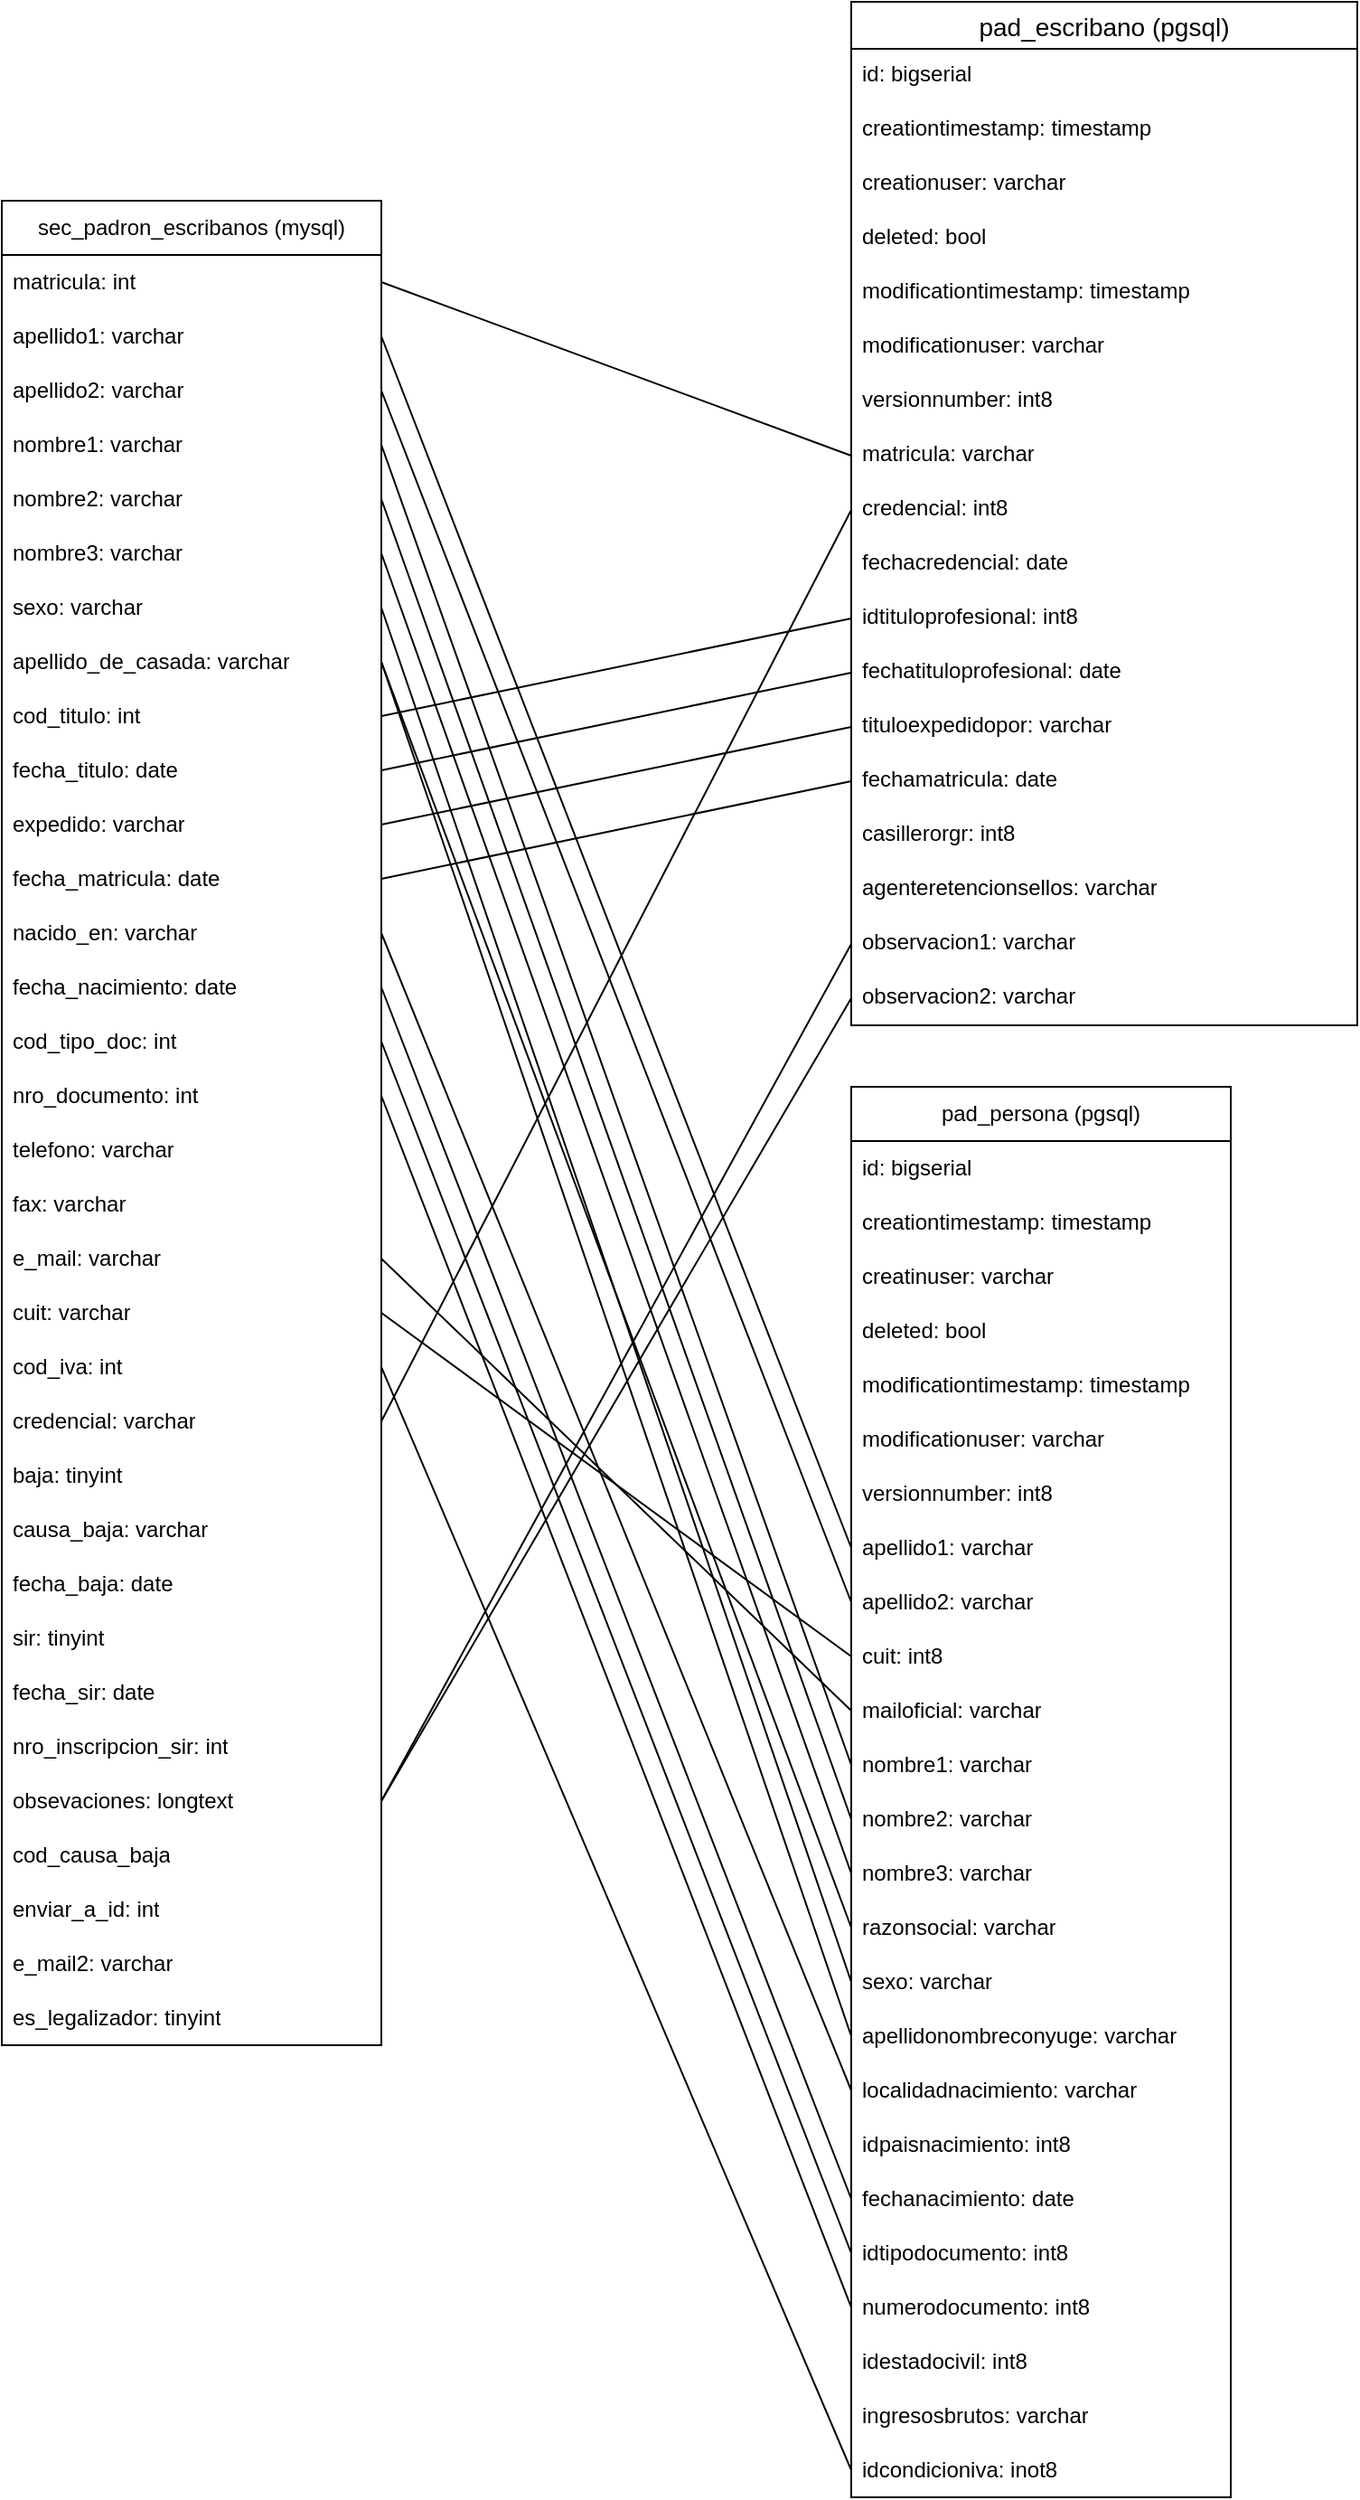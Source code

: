 <mxfile version="22.1.17" type="device">
  <diagram name="Página-1" id="YL4QJ6QcoBSTp3nyWlcG">
    <mxGraphModel dx="909" dy="1252" grid="1" gridSize="10" guides="1" tooltips="1" connect="1" arrows="1" fold="1" page="1" pageScale="1" pageWidth="1169" pageHeight="827" math="0" shadow="0">
      <root>
        <mxCell id="0" />
        <mxCell id="1" parent="0" />
        <mxCell id="hWTCqJScmFLol3pXhUUd-16" value="pad_escribano (pgsql)" style="swimlane;fontStyle=0;childLayout=stackLayout;horizontal=1;startSize=26;horizontalStack=0;resizeParent=1;resizeParentMax=0;resizeLast=0;collapsible=1;marginBottom=0;align=center;fontSize=14;" vertex="1" parent="1">
          <mxGeometry x="560" y="-570" width="280" height="566" as="geometry" />
        </mxCell>
        <mxCell id="hWTCqJScmFLol3pXhUUd-17" value="id: bigserial" style="text;strokeColor=none;fillColor=none;spacingLeft=4;spacingRight=4;overflow=hidden;rotatable=0;points=[[0,0.5],[1,0.5]];portConstraint=eastwest;fontSize=12;whiteSpace=wrap;html=1;" vertex="1" parent="hWTCqJScmFLol3pXhUUd-16">
          <mxGeometry y="26" width="280" height="30" as="geometry" />
        </mxCell>
        <mxCell id="hWTCqJScmFLol3pXhUUd-18" value="creationtimestamp: timestamp" style="text;strokeColor=none;fillColor=none;spacingLeft=4;spacingRight=4;overflow=hidden;rotatable=0;points=[[0,0.5],[1,0.5]];portConstraint=eastwest;fontSize=12;whiteSpace=wrap;html=1;" vertex="1" parent="hWTCqJScmFLol3pXhUUd-16">
          <mxGeometry y="56" width="280" height="30" as="geometry" />
        </mxCell>
        <mxCell id="hWTCqJScmFLol3pXhUUd-20" value="creationuser: varchar" style="text;strokeColor=none;fillColor=none;spacingLeft=4;spacingRight=4;overflow=hidden;rotatable=0;points=[[0,0.5],[1,0.5]];portConstraint=eastwest;fontSize=12;whiteSpace=wrap;html=1;" vertex="1" parent="hWTCqJScmFLol3pXhUUd-16">
          <mxGeometry y="86" width="280" height="30" as="geometry" />
        </mxCell>
        <mxCell id="hWTCqJScmFLol3pXhUUd-21" value="deleted: bool" style="text;strokeColor=none;fillColor=none;spacingLeft=4;spacingRight=4;overflow=hidden;rotatable=0;points=[[0,0.5],[1,0.5]];portConstraint=eastwest;fontSize=12;whiteSpace=wrap;html=1;" vertex="1" parent="hWTCqJScmFLol3pXhUUd-16">
          <mxGeometry y="116" width="280" height="30" as="geometry" />
        </mxCell>
        <mxCell id="hWTCqJScmFLol3pXhUUd-22" value="modificationtimestamp: timestamp" style="text;strokeColor=none;fillColor=none;spacingLeft=4;spacingRight=4;overflow=hidden;rotatable=0;points=[[0,0.5],[1,0.5]];portConstraint=eastwest;fontSize=12;whiteSpace=wrap;html=1;" vertex="1" parent="hWTCqJScmFLol3pXhUUd-16">
          <mxGeometry y="146" width="280" height="30" as="geometry" />
        </mxCell>
        <mxCell id="hWTCqJScmFLol3pXhUUd-23" value="modificationuser: varchar" style="text;strokeColor=none;fillColor=none;spacingLeft=4;spacingRight=4;overflow=hidden;rotatable=0;points=[[0,0.5],[1,0.5]];portConstraint=eastwest;fontSize=12;whiteSpace=wrap;html=1;" vertex="1" parent="hWTCqJScmFLol3pXhUUd-16">
          <mxGeometry y="176" width="280" height="30" as="geometry" />
        </mxCell>
        <mxCell id="hWTCqJScmFLol3pXhUUd-24" value="versionnumber: int8" style="text;strokeColor=none;fillColor=none;spacingLeft=4;spacingRight=4;overflow=hidden;rotatable=0;points=[[0,0.5],[1,0.5]];portConstraint=eastwest;fontSize=12;whiteSpace=wrap;html=1;" vertex="1" parent="hWTCqJScmFLol3pXhUUd-16">
          <mxGeometry y="206" width="280" height="30" as="geometry" />
        </mxCell>
        <mxCell id="hWTCqJScmFLol3pXhUUd-25" value="matricula: varchar" style="text;strokeColor=none;fillColor=none;spacingLeft=4;spacingRight=4;overflow=hidden;rotatable=0;points=[[0,0.5],[1,0.5]];portConstraint=eastwest;fontSize=12;whiteSpace=wrap;html=1;" vertex="1" parent="hWTCqJScmFLol3pXhUUd-16">
          <mxGeometry y="236" width="280" height="30" as="geometry" />
        </mxCell>
        <mxCell id="hWTCqJScmFLol3pXhUUd-26" value="credencial: int8" style="text;strokeColor=none;fillColor=none;spacingLeft=4;spacingRight=4;overflow=hidden;rotatable=0;points=[[0,0.5],[1,0.5]];portConstraint=eastwest;fontSize=12;whiteSpace=wrap;html=1;" vertex="1" parent="hWTCqJScmFLol3pXhUUd-16">
          <mxGeometry y="266" width="280" height="30" as="geometry" />
        </mxCell>
        <mxCell id="hWTCqJScmFLol3pXhUUd-27" value="fechacredencial: date" style="text;strokeColor=none;fillColor=none;spacingLeft=4;spacingRight=4;overflow=hidden;rotatable=0;points=[[0,0.5],[1,0.5]];portConstraint=eastwest;fontSize=12;whiteSpace=wrap;html=1;" vertex="1" parent="hWTCqJScmFLol3pXhUUd-16">
          <mxGeometry y="296" width="280" height="30" as="geometry" />
        </mxCell>
        <mxCell id="hWTCqJScmFLol3pXhUUd-28" value="idtituloprofesional: int8" style="text;strokeColor=none;fillColor=none;spacingLeft=4;spacingRight=4;overflow=hidden;rotatable=0;points=[[0,0.5],[1,0.5]];portConstraint=eastwest;fontSize=12;whiteSpace=wrap;html=1;" vertex="1" parent="hWTCqJScmFLol3pXhUUd-16">
          <mxGeometry y="326" width="280" height="30" as="geometry" />
        </mxCell>
        <mxCell id="hWTCqJScmFLol3pXhUUd-29" value="fechatituloprofesional: date" style="text;strokeColor=none;fillColor=none;spacingLeft=4;spacingRight=4;overflow=hidden;rotatable=0;points=[[0,0.5],[1,0.5]];portConstraint=eastwest;fontSize=12;whiteSpace=wrap;html=1;" vertex="1" parent="hWTCqJScmFLol3pXhUUd-16">
          <mxGeometry y="356" width="280" height="30" as="geometry" />
        </mxCell>
        <mxCell id="hWTCqJScmFLol3pXhUUd-30" value="tituloexpedidopor: varchar" style="text;strokeColor=none;fillColor=none;spacingLeft=4;spacingRight=4;overflow=hidden;rotatable=0;points=[[0,0.5],[1,0.5]];portConstraint=eastwest;fontSize=12;whiteSpace=wrap;html=1;" vertex="1" parent="hWTCqJScmFLol3pXhUUd-16">
          <mxGeometry y="386" width="280" height="30" as="geometry" />
        </mxCell>
        <mxCell id="hWTCqJScmFLol3pXhUUd-31" value="fechamatricula: date" style="text;strokeColor=none;fillColor=none;spacingLeft=4;spacingRight=4;overflow=hidden;rotatable=0;points=[[0,0.5],[1,0.5]];portConstraint=eastwest;fontSize=12;whiteSpace=wrap;html=1;" vertex="1" parent="hWTCqJScmFLol3pXhUUd-16">
          <mxGeometry y="416" width="280" height="30" as="geometry" />
        </mxCell>
        <mxCell id="hWTCqJScmFLol3pXhUUd-32" value="casillerorgr: int8" style="text;strokeColor=none;fillColor=none;spacingLeft=4;spacingRight=4;overflow=hidden;rotatable=0;points=[[0,0.5],[1,0.5]];portConstraint=eastwest;fontSize=12;whiteSpace=wrap;html=1;" vertex="1" parent="hWTCqJScmFLol3pXhUUd-16">
          <mxGeometry y="446" width="280" height="30" as="geometry" />
        </mxCell>
        <mxCell id="hWTCqJScmFLol3pXhUUd-33" value="agenteretencionsellos: varchar" style="text;strokeColor=none;fillColor=none;spacingLeft=4;spacingRight=4;overflow=hidden;rotatable=0;points=[[0,0.5],[1,0.5]];portConstraint=eastwest;fontSize=12;whiteSpace=wrap;html=1;" vertex="1" parent="hWTCqJScmFLol3pXhUUd-16">
          <mxGeometry y="476" width="280" height="30" as="geometry" />
        </mxCell>
        <mxCell id="hWTCqJScmFLol3pXhUUd-34" value="observacion1: varchar" style="text;strokeColor=none;fillColor=none;spacingLeft=4;spacingRight=4;overflow=hidden;rotatable=0;points=[[0,0.5],[1,0.5]];portConstraint=eastwest;fontSize=12;whiteSpace=wrap;html=1;" vertex="1" parent="hWTCqJScmFLol3pXhUUd-16">
          <mxGeometry y="506" width="280" height="30" as="geometry" />
        </mxCell>
        <mxCell id="hWTCqJScmFLol3pXhUUd-35" value="observacion2: varchar" style="text;strokeColor=none;fillColor=none;spacingLeft=4;spacingRight=4;overflow=hidden;rotatable=0;points=[[0,0.5],[1,0.5]];portConstraint=eastwest;fontSize=12;whiteSpace=wrap;html=1;" vertex="1" parent="hWTCqJScmFLol3pXhUUd-16">
          <mxGeometry y="536" width="280" height="30" as="geometry" />
        </mxCell>
        <mxCell id="hWTCqJScmFLol3pXhUUd-36" value="sec_padron_escribanos (mysql)" style="swimlane;fontStyle=0;childLayout=stackLayout;horizontal=1;startSize=30;horizontalStack=0;resizeParent=1;resizeParentMax=0;resizeLast=0;collapsible=1;marginBottom=0;whiteSpace=wrap;html=1;" vertex="1" parent="1">
          <mxGeometry x="90" y="-460" width="210" height="1020" as="geometry" />
        </mxCell>
        <mxCell id="hWTCqJScmFLol3pXhUUd-37" value="matricula: int" style="text;strokeColor=none;fillColor=none;align=left;verticalAlign=middle;spacingLeft=4;spacingRight=4;overflow=hidden;points=[[0,0.5],[1,0.5]];portConstraint=eastwest;rotatable=0;whiteSpace=wrap;html=1;" vertex="1" parent="hWTCqJScmFLol3pXhUUd-36">
          <mxGeometry y="30" width="210" height="30" as="geometry" />
        </mxCell>
        <mxCell id="hWTCqJScmFLol3pXhUUd-38" value="apellido1: varchar" style="text;strokeColor=none;fillColor=none;align=left;verticalAlign=middle;spacingLeft=4;spacingRight=4;overflow=hidden;points=[[0,0.5],[1,0.5]];portConstraint=eastwest;rotatable=0;whiteSpace=wrap;html=1;" vertex="1" parent="hWTCqJScmFLol3pXhUUd-36">
          <mxGeometry y="60" width="210" height="30" as="geometry" />
        </mxCell>
        <mxCell id="hWTCqJScmFLol3pXhUUd-39" value="apellido2: varchar" style="text;strokeColor=none;fillColor=none;align=left;verticalAlign=middle;spacingLeft=4;spacingRight=4;overflow=hidden;points=[[0,0.5],[1,0.5]];portConstraint=eastwest;rotatable=0;whiteSpace=wrap;html=1;" vertex="1" parent="hWTCqJScmFLol3pXhUUd-36">
          <mxGeometry y="90" width="210" height="30" as="geometry" />
        </mxCell>
        <mxCell id="hWTCqJScmFLol3pXhUUd-40" value="nombre1: varchar" style="text;strokeColor=none;fillColor=none;align=left;verticalAlign=middle;spacingLeft=4;spacingRight=4;overflow=hidden;points=[[0,0.5],[1,0.5]];portConstraint=eastwest;rotatable=0;whiteSpace=wrap;html=1;" vertex="1" parent="hWTCqJScmFLol3pXhUUd-36">
          <mxGeometry y="120" width="210" height="30" as="geometry" />
        </mxCell>
        <mxCell id="hWTCqJScmFLol3pXhUUd-41" value="nombre2: varchar" style="text;strokeColor=none;fillColor=none;align=left;verticalAlign=middle;spacingLeft=4;spacingRight=4;overflow=hidden;points=[[0,0.5],[1,0.5]];portConstraint=eastwest;rotatable=0;whiteSpace=wrap;html=1;" vertex="1" parent="hWTCqJScmFLol3pXhUUd-36">
          <mxGeometry y="150" width="210" height="30" as="geometry" />
        </mxCell>
        <mxCell id="hWTCqJScmFLol3pXhUUd-42" value="nombre3: varchar" style="text;strokeColor=none;fillColor=none;align=left;verticalAlign=middle;spacingLeft=4;spacingRight=4;overflow=hidden;points=[[0,0.5],[1,0.5]];portConstraint=eastwest;rotatable=0;whiteSpace=wrap;html=1;" vertex="1" parent="hWTCqJScmFLol3pXhUUd-36">
          <mxGeometry y="180" width="210" height="30" as="geometry" />
        </mxCell>
        <mxCell id="hWTCqJScmFLol3pXhUUd-43" value="sexo: varchar" style="text;strokeColor=none;fillColor=none;align=left;verticalAlign=middle;spacingLeft=4;spacingRight=4;overflow=hidden;points=[[0,0.5],[1,0.5]];portConstraint=eastwest;rotatable=0;whiteSpace=wrap;html=1;" vertex="1" parent="hWTCqJScmFLol3pXhUUd-36">
          <mxGeometry y="210" width="210" height="30" as="geometry" />
        </mxCell>
        <mxCell id="hWTCqJScmFLol3pXhUUd-44" value="apellido_de_casada: varchar" style="text;strokeColor=none;fillColor=none;align=left;verticalAlign=middle;spacingLeft=4;spacingRight=4;overflow=hidden;points=[[0,0.5],[1,0.5]];portConstraint=eastwest;rotatable=0;whiteSpace=wrap;html=1;" vertex="1" parent="hWTCqJScmFLol3pXhUUd-36">
          <mxGeometry y="240" width="210" height="30" as="geometry" />
        </mxCell>
        <mxCell id="hWTCqJScmFLol3pXhUUd-45" value="cod_titulo: int" style="text;strokeColor=none;fillColor=none;align=left;verticalAlign=middle;spacingLeft=4;spacingRight=4;overflow=hidden;points=[[0,0.5],[1,0.5]];portConstraint=eastwest;rotatable=0;whiteSpace=wrap;html=1;" vertex="1" parent="hWTCqJScmFLol3pXhUUd-36">
          <mxGeometry y="270" width="210" height="30" as="geometry" />
        </mxCell>
        <mxCell id="hWTCqJScmFLol3pXhUUd-46" value="fecha_titulo: date" style="text;strokeColor=none;fillColor=none;align=left;verticalAlign=middle;spacingLeft=4;spacingRight=4;overflow=hidden;points=[[0,0.5],[1,0.5]];portConstraint=eastwest;rotatable=0;whiteSpace=wrap;html=1;" vertex="1" parent="hWTCqJScmFLol3pXhUUd-36">
          <mxGeometry y="300" width="210" height="30" as="geometry" />
        </mxCell>
        <mxCell id="hWTCqJScmFLol3pXhUUd-47" value="expedido: varchar" style="text;strokeColor=none;fillColor=none;align=left;verticalAlign=middle;spacingLeft=4;spacingRight=4;overflow=hidden;points=[[0,0.5],[1,0.5]];portConstraint=eastwest;rotatable=0;whiteSpace=wrap;html=1;" vertex="1" parent="hWTCqJScmFLol3pXhUUd-36">
          <mxGeometry y="330" width="210" height="30" as="geometry" />
        </mxCell>
        <mxCell id="hWTCqJScmFLol3pXhUUd-48" value="fecha_matricula: date" style="text;strokeColor=none;fillColor=none;align=left;verticalAlign=middle;spacingLeft=4;spacingRight=4;overflow=hidden;points=[[0,0.5],[1,0.5]];portConstraint=eastwest;rotatable=0;whiteSpace=wrap;html=1;" vertex="1" parent="hWTCqJScmFLol3pXhUUd-36">
          <mxGeometry y="360" width="210" height="30" as="geometry" />
        </mxCell>
        <mxCell id="hWTCqJScmFLol3pXhUUd-49" value="nacido_en: varchar" style="text;strokeColor=none;fillColor=none;align=left;verticalAlign=middle;spacingLeft=4;spacingRight=4;overflow=hidden;points=[[0,0.5],[1,0.5]];portConstraint=eastwest;rotatable=0;whiteSpace=wrap;html=1;" vertex="1" parent="hWTCqJScmFLol3pXhUUd-36">
          <mxGeometry y="390" width="210" height="30" as="geometry" />
        </mxCell>
        <mxCell id="hWTCqJScmFLol3pXhUUd-50" value="fecha_nacimiento: date" style="text;strokeColor=none;fillColor=none;align=left;verticalAlign=middle;spacingLeft=4;spacingRight=4;overflow=hidden;points=[[0,0.5],[1,0.5]];portConstraint=eastwest;rotatable=0;whiteSpace=wrap;html=1;" vertex="1" parent="hWTCqJScmFLol3pXhUUd-36">
          <mxGeometry y="420" width="210" height="30" as="geometry" />
        </mxCell>
        <mxCell id="hWTCqJScmFLol3pXhUUd-51" value="cod_tipo_doc: int" style="text;strokeColor=none;fillColor=none;align=left;verticalAlign=middle;spacingLeft=4;spacingRight=4;overflow=hidden;points=[[0,0.5],[1,0.5]];portConstraint=eastwest;rotatable=0;whiteSpace=wrap;html=1;" vertex="1" parent="hWTCqJScmFLol3pXhUUd-36">
          <mxGeometry y="450" width="210" height="30" as="geometry" />
        </mxCell>
        <mxCell id="hWTCqJScmFLol3pXhUUd-52" value="nro_documento: int" style="text;strokeColor=none;fillColor=none;align=left;verticalAlign=middle;spacingLeft=4;spacingRight=4;overflow=hidden;points=[[0,0.5],[1,0.5]];portConstraint=eastwest;rotatable=0;whiteSpace=wrap;html=1;" vertex="1" parent="hWTCqJScmFLol3pXhUUd-36">
          <mxGeometry y="480" width="210" height="30" as="geometry" />
        </mxCell>
        <mxCell id="hWTCqJScmFLol3pXhUUd-53" value="telefono: varchar" style="text;strokeColor=none;fillColor=none;align=left;verticalAlign=middle;spacingLeft=4;spacingRight=4;overflow=hidden;points=[[0,0.5],[1,0.5]];portConstraint=eastwest;rotatable=0;whiteSpace=wrap;html=1;" vertex="1" parent="hWTCqJScmFLol3pXhUUd-36">
          <mxGeometry y="510" width="210" height="30" as="geometry" />
        </mxCell>
        <mxCell id="hWTCqJScmFLol3pXhUUd-54" value="fax: varchar" style="text;strokeColor=none;fillColor=none;align=left;verticalAlign=middle;spacingLeft=4;spacingRight=4;overflow=hidden;points=[[0,0.5],[1,0.5]];portConstraint=eastwest;rotatable=0;whiteSpace=wrap;html=1;" vertex="1" parent="hWTCqJScmFLol3pXhUUd-36">
          <mxGeometry y="540" width="210" height="30" as="geometry" />
        </mxCell>
        <mxCell id="hWTCqJScmFLol3pXhUUd-55" value="e_mail: varchar" style="text;strokeColor=none;fillColor=none;align=left;verticalAlign=middle;spacingLeft=4;spacingRight=4;overflow=hidden;points=[[0,0.5],[1,0.5]];portConstraint=eastwest;rotatable=0;whiteSpace=wrap;html=1;" vertex="1" parent="hWTCqJScmFLol3pXhUUd-36">
          <mxGeometry y="570" width="210" height="30" as="geometry" />
        </mxCell>
        <mxCell id="hWTCqJScmFLol3pXhUUd-56" value="cuit: varchar" style="text;strokeColor=none;fillColor=none;align=left;verticalAlign=middle;spacingLeft=4;spacingRight=4;overflow=hidden;points=[[0,0.5],[1,0.5]];portConstraint=eastwest;rotatable=0;whiteSpace=wrap;html=1;" vertex="1" parent="hWTCqJScmFLol3pXhUUd-36">
          <mxGeometry y="600" width="210" height="30" as="geometry" />
        </mxCell>
        <mxCell id="hWTCqJScmFLol3pXhUUd-57" value="cod_iva: int" style="text;strokeColor=none;fillColor=none;align=left;verticalAlign=middle;spacingLeft=4;spacingRight=4;overflow=hidden;points=[[0,0.5],[1,0.5]];portConstraint=eastwest;rotatable=0;whiteSpace=wrap;html=1;" vertex="1" parent="hWTCqJScmFLol3pXhUUd-36">
          <mxGeometry y="630" width="210" height="30" as="geometry" />
        </mxCell>
        <mxCell id="hWTCqJScmFLol3pXhUUd-58" value="credencial: varchar" style="text;strokeColor=none;fillColor=none;align=left;verticalAlign=middle;spacingLeft=4;spacingRight=4;overflow=hidden;points=[[0,0.5],[1,0.5]];portConstraint=eastwest;rotatable=0;whiteSpace=wrap;html=1;" vertex="1" parent="hWTCqJScmFLol3pXhUUd-36">
          <mxGeometry y="660" width="210" height="30" as="geometry" />
        </mxCell>
        <mxCell id="hWTCqJScmFLol3pXhUUd-60" value="baja: tinyint" style="text;strokeColor=none;fillColor=none;align=left;verticalAlign=middle;spacingLeft=4;spacingRight=4;overflow=hidden;points=[[0,0.5],[1,0.5]];portConstraint=eastwest;rotatable=0;whiteSpace=wrap;html=1;" vertex="1" parent="hWTCqJScmFLol3pXhUUd-36">
          <mxGeometry y="690" width="210" height="30" as="geometry" />
        </mxCell>
        <mxCell id="hWTCqJScmFLol3pXhUUd-61" value="causa_baja: varchar" style="text;strokeColor=none;fillColor=none;align=left;verticalAlign=middle;spacingLeft=4;spacingRight=4;overflow=hidden;points=[[0,0.5],[1,0.5]];portConstraint=eastwest;rotatable=0;whiteSpace=wrap;html=1;" vertex="1" parent="hWTCqJScmFLol3pXhUUd-36">
          <mxGeometry y="720" width="210" height="30" as="geometry" />
        </mxCell>
        <mxCell id="hWTCqJScmFLol3pXhUUd-62" value="fecha_baja: date" style="text;strokeColor=none;fillColor=none;align=left;verticalAlign=middle;spacingLeft=4;spacingRight=4;overflow=hidden;points=[[0,0.5],[1,0.5]];portConstraint=eastwest;rotatable=0;whiteSpace=wrap;html=1;" vertex="1" parent="hWTCqJScmFLol3pXhUUd-36">
          <mxGeometry y="750" width="210" height="30" as="geometry" />
        </mxCell>
        <mxCell id="hWTCqJScmFLol3pXhUUd-63" value="sir: tinyint" style="text;strokeColor=none;fillColor=none;align=left;verticalAlign=middle;spacingLeft=4;spacingRight=4;overflow=hidden;points=[[0,0.5],[1,0.5]];portConstraint=eastwest;rotatable=0;whiteSpace=wrap;html=1;" vertex="1" parent="hWTCqJScmFLol3pXhUUd-36">
          <mxGeometry y="780" width="210" height="30" as="geometry" />
        </mxCell>
        <mxCell id="hWTCqJScmFLol3pXhUUd-64" value="fecha_sir: date" style="text;strokeColor=none;fillColor=none;align=left;verticalAlign=middle;spacingLeft=4;spacingRight=4;overflow=hidden;points=[[0,0.5],[1,0.5]];portConstraint=eastwest;rotatable=0;whiteSpace=wrap;html=1;" vertex="1" parent="hWTCqJScmFLol3pXhUUd-36">
          <mxGeometry y="810" width="210" height="30" as="geometry" />
        </mxCell>
        <mxCell id="hWTCqJScmFLol3pXhUUd-65" value="nro_inscripcion_sir: int" style="text;strokeColor=none;fillColor=none;align=left;verticalAlign=middle;spacingLeft=4;spacingRight=4;overflow=hidden;points=[[0,0.5],[1,0.5]];portConstraint=eastwest;rotatable=0;whiteSpace=wrap;html=1;" vertex="1" parent="hWTCqJScmFLol3pXhUUd-36">
          <mxGeometry y="840" width="210" height="30" as="geometry" />
        </mxCell>
        <mxCell id="hWTCqJScmFLol3pXhUUd-66" value="obsevaciones: longtext" style="text;strokeColor=none;fillColor=none;align=left;verticalAlign=middle;spacingLeft=4;spacingRight=4;overflow=hidden;points=[[0,0.5],[1,0.5]];portConstraint=eastwest;rotatable=0;whiteSpace=wrap;html=1;" vertex="1" parent="hWTCqJScmFLol3pXhUUd-36">
          <mxGeometry y="870" width="210" height="30" as="geometry" />
        </mxCell>
        <mxCell id="hWTCqJScmFLol3pXhUUd-67" value="cod_causa_baja" style="text;strokeColor=none;fillColor=none;align=left;verticalAlign=middle;spacingLeft=4;spacingRight=4;overflow=hidden;points=[[0,0.5],[1,0.5]];portConstraint=eastwest;rotatable=0;whiteSpace=wrap;html=1;" vertex="1" parent="hWTCqJScmFLol3pXhUUd-36">
          <mxGeometry y="900" width="210" height="30" as="geometry" />
        </mxCell>
        <mxCell id="hWTCqJScmFLol3pXhUUd-68" value="enviar_a_id: int" style="text;strokeColor=none;fillColor=none;align=left;verticalAlign=middle;spacingLeft=4;spacingRight=4;overflow=hidden;points=[[0,0.5],[1,0.5]];portConstraint=eastwest;rotatable=0;whiteSpace=wrap;html=1;" vertex="1" parent="hWTCqJScmFLol3pXhUUd-36">
          <mxGeometry y="930" width="210" height="30" as="geometry" />
        </mxCell>
        <mxCell id="hWTCqJScmFLol3pXhUUd-69" value="e_mail2: varchar" style="text;strokeColor=none;fillColor=none;align=left;verticalAlign=middle;spacingLeft=4;spacingRight=4;overflow=hidden;points=[[0,0.5],[1,0.5]];portConstraint=eastwest;rotatable=0;whiteSpace=wrap;html=1;" vertex="1" parent="hWTCqJScmFLol3pXhUUd-36">
          <mxGeometry y="960" width="210" height="30" as="geometry" />
        </mxCell>
        <mxCell id="hWTCqJScmFLol3pXhUUd-70" value="es_legalizador: tinyint" style="text;strokeColor=none;fillColor=none;align=left;verticalAlign=middle;spacingLeft=4;spacingRight=4;overflow=hidden;points=[[0,0.5],[1,0.5]];portConstraint=eastwest;rotatable=0;whiteSpace=wrap;html=1;" vertex="1" parent="hWTCqJScmFLol3pXhUUd-36">
          <mxGeometry y="990" width="210" height="30" as="geometry" />
        </mxCell>
        <mxCell id="hWTCqJScmFLol3pXhUUd-71" value="" style="endArrow=none;html=1;rounded=0;exitX=1;exitY=0.5;exitDx=0;exitDy=0;entryX=0;entryY=0.5;entryDx=0;entryDy=0;" edge="1" parent="1" source="hWTCqJScmFLol3pXhUUd-37" target="hWTCqJScmFLol3pXhUUd-25">
          <mxGeometry width="50" height="50" relative="1" as="geometry">
            <mxPoint x="610" y="90" as="sourcePoint" />
            <mxPoint x="660" y="40" as="targetPoint" />
          </mxGeometry>
        </mxCell>
        <mxCell id="hWTCqJScmFLol3pXhUUd-72" value="pad_persona (pgsql)" style="swimlane;fontStyle=0;childLayout=stackLayout;horizontal=1;startSize=30;horizontalStack=0;resizeParent=1;resizeParentMax=0;resizeLast=0;collapsible=1;marginBottom=0;whiteSpace=wrap;html=1;" vertex="1" parent="1">
          <mxGeometry x="560" y="30" width="210" height="780" as="geometry" />
        </mxCell>
        <mxCell id="hWTCqJScmFLol3pXhUUd-73" value="id: bigserial" style="text;strokeColor=none;fillColor=none;align=left;verticalAlign=middle;spacingLeft=4;spacingRight=4;overflow=hidden;points=[[0,0.5],[1,0.5]];portConstraint=eastwest;rotatable=0;whiteSpace=wrap;html=1;" vertex="1" parent="hWTCqJScmFLol3pXhUUd-72">
          <mxGeometry y="30" width="210" height="30" as="geometry" />
        </mxCell>
        <mxCell id="hWTCqJScmFLol3pXhUUd-74" value="creationtimestamp: timestamp" style="text;strokeColor=none;fillColor=none;align=left;verticalAlign=middle;spacingLeft=4;spacingRight=4;overflow=hidden;points=[[0,0.5],[1,0.5]];portConstraint=eastwest;rotatable=0;whiteSpace=wrap;html=1;" vertex="1" parent="hWTCqJScmFLol3pXhUUd-72">
          <mxGeometry y="60" width="210" height="30" as="geometry" />
        </mxCell>
        <mxCell id="hWTCqJScmFLol3pXhUUd-75" value="creatinuser: varchar" style="text;strokeColor=none;fillColor=none;align=left;verticalAlign=middle;spacingLeft=4;spacingRight=4;overflow=hidden;points=[[0,0.5],[1,0.5]];portConstraint=eastwest;rotatable=0;whiteSpace=wrap;html=1;" vertex="1" parent="hWTCqJScmFLol3pXhUUd-72">
          <mxGeometry y="90" width="210" height="30" as="geometry" />
        </mxCell>
        <mxCell id="hWTCqJScmFLol3pXhUUd-76" value="deleted: bool" style="text;strokeColor=none;fillColor=none;align=left;verticalAlign=middle;spacingLeft=4;spacingRight=4;overflow=hidden;points=[[0,0.5],[1,0.5]];portConstraint=eastwest;rotatable=0;whiteSpace=wrap;html=1;" vertex="1" parent="hWTCqJScmFLol3pXhUUd-72">
          <mxGeometry y="120" width="210" height="30" as="geometry" />
        </mxCell>
        <mxCell id="hWTCqJScmFLol3pXhUUd-77" value="modificationtimestamp: timestamp" style="text;strokeColor=none;fillColor=none;align=left;verticalAlign=middle;spacingLeft=4;spacingRight=4;overflow=hidden;points=[[0,0.5],[1,0.5]];portConstraint=eastwest;rotatable=0;whiteSpace=wrap;html=1;" vertex="1" parent="hWTCqJScmFLol3pXhUUd-72">
          <mxGeometry y="150" width="210" height="30" as="geometry" />
        </mxCell>
        <mxCell id="hWTCqJScmFLol3pXhUUd-78" value="modificationuser: varchar" style="text;strokeColor=none;fillColor=none;align=left;verticalAlign=middle;spacingLeft=4;spacingRight=4;overflow=hidden;points=[[0,0.5],[1,0.5]];portConstraint=eastwest;rotatable=0;whiteSpace=wrap;html=1;" vertex="1" parent="hWTCqJScmFLol3pXhUUd-72">
          <mxGeometry y="180" width="210" height="30" as="geometry" />
        </mxCell>
        <mxCell id="hWTCqJScmFLol3pXhUUd-79" value="versionnumber: int8" style="text;strokeColor=none;fillColor=none;align=left;verticalAlign=middle;spacingLeft=4;spacingRight=4;overflow=hidden;points=[[0,0.5],[1,0.5]];portConstraint=eastwest;rotatable=0;whiteSpace=wrap;html=1;" vertex="1" parent="hWTCqJScmFLol3pXhUUd-72">
          <mxGeometry y="210" width="210" height="30" as="geometry" />
        </mxCell>
        <mxCell id="hWTCqJScmFLol3pXhUUd-80" value="apellido1: varchar" style="text;strokeColor=none;fillColor=none;align=left;verticalAlign=middle;spacingLeft=4;spacingRight=4;overflow=hidden;points=[[0,0.5],[1,0.5]];portConstraint=eastwest;rotatable=0;whiteSpace=wrap;html=1;" vertex="1" parent="hWTCqJScmFLol3pXhUUd-72">
          <mxGeometry y="240" width="210" height="30" as="geometry" />
        </mxCell>
        <mxCell id="hWTCqJScmFLol3pXhUUd-81" value="apellido2: varchar" style="text;strokeColor=none;fillColor=none;align=left;verticalAlign=middle;spacingLeft=4;spacingRight=4;overflow=hidden;points=[[0,0.5],[1,0.5]];portConstraint=eastwest;rotatable=0;whiteSpace=wrap;html=1;" vertex="1" parent="hWTCqJScmFLol3pXhUUd-72">
          <mxGeometry y="270" width="210" height="30" as="geometry" />
        </mxCell>
        <mxCell id="hWTCqJScmFLol3pXhUUd-82" value="cuit: int8" style="text;strokeColor=none;fillColor=none;align=left;verticalAlign=middle;spacingLeft=4;spacingRight=4;overflow=hidden;points=[[0,0.5],[1,0.5]];portConstraint=eastwest;rotatable=0;whiteSpace=wrap;html=1;" vertex="1" parent="hWTCqJScmFLol3pXhUUd-72">
          <mxGeometry y="300" width="210" height="30" as="geometry" />
        </mxCell>
        <mxCell id="hWTCqJScmFLol3pXhUUd-83" value="mailoficial: varchar" style="text;strokeColor=none;fillColor=none;align=left;verticalAlign=middle;spacingLeft=4;spacingRight=4;overflow=hidden;points=[[0,0.5],[1,0.5]];portConstraint=eastwest;rotatable=0;whiteSpace=wrap;html=1;" vertex="1" parent="hWTCqJScmFLol3pXhUUd-72">
          <mxGeometry y="330" width="210" height="30" as="geometry" />
        </mxCell>
        <mxCell id="hWTCqJScmFLol3pXhUUd-84" value="nombre1: varchar" style="text;strokeColor=none;fillColor=none;align=left;verticalAlign=middle;spacingLeft=4;spacingRight=4;overflow=hidden;points=[[0,0.5],[1,0.5]];portConstraint=eastwest;rotatable=0;whiteSpace=wrap;html=1;" vertex="1" parent="hWTCqJScmFLol3pXhUUd-72">
          <mxGeometry y="360" width="210" height="30" as="geometry" />
        </mxCell>
        <mxCell id="hWTCqJScmFLol3pXhUUd-85" value="nombre2: varchar" style="text;strokeColor=none;fillColor=none;align=left;verticalAlign=middle;spacingLeft=4;spacingRight=4;overflow=hidden;points=[[0,0.5],[1,0.5]];portConstraint=eastwest;rotatable=0;whiteSpace=wrap;html=1;" vertex="1" parent="hWTCqJScmFLol3pXhUUd-72">
          <mxGeometry y="390" width="210" height="30" as="geometry" />
        </mxCell>
        <mxCell id="hWTCqJScmFLol3pXhUUd-86" value="nombre3: varchar" style="text;strokeColor=none;fillColor=none;align=left;verticalAlign=middle;spacingLeft=4;spacingRight=4;overflow=hidden;points=[[0,0.5],[1,0.5]];portConstraint=eastwest;rotatable=0;whiteSpace=wrap;html=1;" vertex="1" parent="hWTCqJScmFLol3pXhUUd-72">
          <mxGeometry y="420" width="210" height="30" as="geometry" />
        </mxCell>
        <mxCell id="hWTCqJScmFLol3pXhUUd-87" value="razonsocial: varchar" style="text;strokeColor=none;fillColor=none;align=left;verticalAlign=middle;spacingLeft=4;spacingRight=4;overflow=hidden;points=[[0,0.5],[1,0.5]];portConstraint=eastwest;rotatable=0;whiteSpace=wrap;html=1;" vertex="1" parent="hWTCqJScmFLol3pXhUUd-72">
          <mxGeometry y="450" width="210" height="30" as="geometry" />
        </mxCell>
        <mxCell id="hWTCqJScmFLol3pXhUUd-88" value="sexo: varchar" style="text;strokeColor=none;fillColor=none;align=left;verticalAlign=middle;spacingLeft=4;spacingRight=4;overflow=hidden;points=[[0,0.5],[1,0.5]];portConstraint=eastwest;rotatable=0;whiteSpace=wrap;html=1;" vertex="1" parent="hWTCqJScmFLol3pXhUUd-72">
          <mxGeometry y="480" width="210" height="30" as="geometry" />
        </mxCell>
        <mxCell id="hWTCqJScmFLol3pXhUUd-89" value="apellidonombreconyuge: varchar" style="text;strokeColor=none;fillColor=none;align=left;verticalAlign=middle;spacingLeft=4;spacingRight=4;overflow=hidden;points=[[0,0.5],[1,0.5]];portConstraint=eastwest;rotatable=0;whiteSpace=wrap;html=1;" vertex="1" parent="hWTCqJScmFLol3pXhUUd-72">
          <mxGeometry y="510" width="210" height="30" as="geometry" />
        </mxCell>
        <mxCell id="hWTCqJScmFLol3pXhUUd-90" value="localidadnacimiento: varchar" style="text;strokeColor=none;fillColor=none;align=left;verticalAlign=middle;spacingLeft=4;spacingRight=4;overflow=hidden;points=[[0,0.5],[1,0.5]];portConstraint=eastwest;rotatable=0;whiteSpace=wrap;html=1;" vertex="1" parent="hWTCqJScmFLol3pXhUUd-72">
          <mxGeometry y="540" width="210" height="30" as="geometry" />
        </mxCell>
        <mxCell id="hWTCqJScmFLol3pXhUUd-91" value="idpaisnacimiento: int8" style="text;strokeColor=none;fillColor=none;align=left;verticalAlign=middle;spacingLeft=4;spacingRight=4;overflow=hidden;points=[[0,0.5],[1,0.5]];portConstraint=eastwest;rotatable=0;whiteSpace=wrap;html=1;" vertex="1" parent="hWTCqJScmFLol3pXhUUd-72">
          <mxGeometry y="570" width="210" height="30" as="geometry" />
        </mxCell>
        <mxCell id="hWTCqJScmFLol3pXhUUd-92" value="fechanacimiento: date" style="text;strokeColor=none;fillColor=none;align=left;verticalAlign=middle;spacingLeft=4;spacingRight=4;overflow=hidden;points=[[0,0.5],[1,0.5]];portConstraint=eastwest;rotatable=0;whiteSpace=wrap;html=1;" vertex="1" parent="hWTCqJScmFLol3pXhUUd-72">
          <mxGeometry y="600" width="210" height="30" as="geometry" />
        </mxCell>
        <mxCell id="hWTCqJScmFLol3pXhUUd-94" value="idtipodocumento: int8" style="text;strokeColor=none;fillColor=none;align=left;verticalAlign=middle;spacingLeft=4;spacingRight=4;overflow=hidden;points=[[0,0.5],[1,0.5]];portConstraint=eastwest;rotatable=0;whiteSpace=wrap;html=1;" vertex="1" parent="hWTCqJScmFLol3pXhUUd-72">
          <mxGeometry y="630" width="210" height="30" as="geometry" />
        </mxCell>
        <mxCell id="hWTCqJScmFLol3pXhUUd-95" value="numerodocumento: int8" style="text;strokeColor=none;fillColor=none;align=left;verticalAlign=middle;spacingLeft=4;spacingRight=4;overflow=hidden;points=[[0,0.5],[1,0.5]];portConstraint=eastwest;rotatable=0;whiteSpace=wrap;html=1;" vertex="1" parent="hWTCqJScmFLol3pXhUUd-72">
          <mxGeometry y="660" width="210" height="30" as="geometry" />
        </mxCell>
        <mxCell id="hWTCqJScmFLol3pXhUUd-96" value="idestadocivil: int8" style="text;strokeColor=none;fillColor=none;align=left;verticalAlign=middle;spacingLeft=4;spacingRight=4;overflow=hidden;points=[[0,0.5],[1,0.5]];portConstraint=eastwest;rotatable=0;whiteSpace=wrap;html=1;" vertex="1" parent="hWTCqJScmFLol3pXhUUd-72">
          <mxGeometry y="690" width="210" height="30" as="geometry" />
        </mxCell>
        <mxCell id="hWTCqJScmFLol3pXhUUd-97" value="ingresosbrutos: varchar" style="text;strokeColor=none;fillColor=none;align=left;verticalAlign=middle;spacingLeft=4;spacingRight=4;overflow=hidden;points=[[0,0.5],[1,0.5]];portConstraint=eastwest;rotatable=0;whiteSpace=wrap;html=1;" vertex="1" parent="hWTCqJScmFLol3pXhUUd-72">
          <mxGeometry y="720" width="210" height="30" as="geometry" />
        </mxCell>
        <mxCell id="hWTCqJScmFLol3pXhUUd-98" value="idcondicioniva: inot8" style="text;strokeColor=none;fillColor=none;align=left;verticalAlign=middle;spacingLeft=4;spacingRight=4;overflow=hidden;points=[[0,0.5],[1,0.5]];portConstraint=eastwest;rotatable=0;whiteSpace=wrap;html=1;" vertex="1" parent="hWTCqJScmFLol3pXhUUd-72">
          <mxGeometry y="750" width="210" height="30" as="geometry" />
        </mxCell>
        <mxCell id="hWTCqJScmFLol3pXhUUd-99" value="" style="endArrow=none;html=1;rounded=0;exitX=1;exitY=0.5;exitDx=0;exitDy=0;entryX=0;entryY=0.5;entryDx=0;entryDy=0;" edge="1" parent="1" source="hWTCqJScmFLol3pXhUUd-38" target="hWTCqJScmFLol3pXhUUd-80">
          <mxGeometry width="50" height="50" relative="1" as="geometry">
            <mxPoint x="600" y="-100" as="sourcePoint" />
            <mxPoint x="650" y="-150" as="targetPoint" />
          </mxGeometry>
        </mxCell>
        <mxCell id="hWTCqJScmFLol3pXhUUd-101" value="" style="endArrow=none;html=1;rounded=0;exitX=1;exitY=0.5;exitDx=0;exitDy=0;entryX=0;entryY=0.5;entryDx=0;entryDy=0;" edge="1" parent="1" source="hWTCqJScmFLol3pXhUUd-39" target="hWTCqJScmFLol3pXhUUd-81">
          <mxGeometry width="50" height="50" relative="1" as="geometry">
            <mxPoint x="470" y="-145" as="sourcePoint" />
            <mxPoint x="580" y="305" as="targetPoint" />
          </mxGeometry>
        </mxCell>
        <mxCell id="hWTCqJScmFLol3pXhUUd-102" value="" style="endArrow=none;html=1;rounded=0;exitX=1;exitY=0.5;exitDx=0;exitDy=0;entryX=0;entryY=0.5;entryDx=0;entryDy=0;" edge="1" parent="1" source="hWTCqJScmFLol3pXhUUd-40" target="hWTCqJScmFLol3pXhUUd-84">
          <mxGeometry width="50" height="50" relative="1" as="geometry">
            <mxPoint x="460" y="-4" as="sourcePoint" />
            <mxPoint x="570" y="446" as="targetPoint" />
          </mxGeometry>
        </mxCell>
        <mxCell id="hWTCqJScmFLol3pXhUUd-103" value="" style="endArrow=none;html=1;rounded=0;exitX=1;exitY=0.5;exitDx=0;exitDy=0;entryX=0;entryY=0.5;entryDx=0;entryDy=0;" edge="1" parent="1" source="hWTCqJScmFLol3pXhUUd-41" target="hWTCqJScmFLol3pXhUUd-85">
          <mxGeometry width="50" height="50" relative="1" as="geometry">
            <mxPoint x="460" y="40" as="sourcePoint" />
            <mxPoint x="570" y="550" as="targetPoint" />
          </mxGeometry>
        </mxCell>
        <mxCell id="hWTCqJScmFLol3pXhUUd-104" value="" style="endArrow=none;html=1;rounded=0;exitX=1;exitY=0.5;exitDx=0;exitDy=0;entryX=0;entryY=0.5;entryDx=0;entryDy=0;" edge="1" parent="1" source="hWTCqJScmFLol3pXhUUd-42" target="hWTCqJScmFLol3pXhUUd-86">
          <mxGeometry width="50" height="50" relative="1" as="geometry">
            <mxPoint x="460" y="-65" as="sourcePoint" />
            <mxPoint x="570" y="445" as="targetPoint" />
          </mxGeometry>
        </mxCell>
        <mxCell id="hWTCqJScmFLol3pXhUUd-105" value="" style="endArrow=none;html=1;rounded=0;exitX=1;exitY=0.5;exitDx=0;exitDy=0;entryX=0;entryY=0.5;entryDx=0;entryDy=0;" edge="1" parent="1" source="hWTCqJScmFLol3pXhUUd-50" target="hWTCqJScmFLol3pXhUUd-92">
          <mxGeometry width="50" height="50" relative="1" as="geometry">
            <mxPoint x="600" y="320" as="sourcePoint" />
            <mxPoint x="430" y="400" as="targetPoint" />
          </mxGeometry>
        </mxCell>
        <mxCell id="hWTCqJScmFLol3pXhUUd-108" value="" style="endArrow=none;html=1;rounded=0;exitX=1;exitY=0.5;exitDx=0;exitDy=0;entryX=0;entryY=0.5;entryDx=0;entryDy=0;" edge="1" parent="1" source="hWTCqJScmFLol3pXhUUd-44" target="hWTCqJScmFLol3pXhUUd-87">
          <mxGeometry width="50" height="50" relative="1" as="geometry">
            <mxPoint x="600" y="130" as="sourcePoint" />
            <mxPoint x="650" y="80" as="targetPoint" />
          </mxGeometry>
        </mxCell>
        <mxCell id="hWTCqJScmFLol3pXhUUd-109" value="" style="endArrow=none;html=1;rounded=0;exitX=0;exitY=0.5;exitDx=0;exitDy=0;entryX=1;entryY=0.5;entryDx=0;entryDy=0;" edge="1" parent="1" source="hWTCqJScmFLol3pXhUUd-88" target="hWTCqJScmFLol3pXhUUd-43">
          <mxGeometry width="50" height="50" relative="1" as="geometry">
            <mxPoint x="600" y="320" as="sourcePoint" />
            <mxPoint x="650" y="270" as="targetPoint" />
          </mxGeometry>
        </mxCell>
        <mxCell id="hWTCqJScmFLol3pXhUUd-112" value="" style="endArrow=none;html=1;rounded=0;exitX=1;exitY=0.5;exitDx=0;exitDy=0;entryX=0;entryY=0.5;entryDx=0;entryDy=0;" edge="1" parent="1" source="hWTCqJScmFLol3pXhUUd-44" target="hWTCqJScmFLol3pXhUUd-89">
          <mxGeometry width="50" height="50" relative="1" as="geometry">
            <mxPoint x="470" y="70" as="sourcePoint" />
            <mxPoint x="410" y="310" as="targetPoint" />
          </mxGeometry>
        </mxCell>
        <mxCell id="hWTCqJScmFLol3pXhUUd-113" value="" style="endArrow=none;html=1;rounded=0;exitX=1;exitY=0.5;exitDx=0;exitDy=0;entryX=0;entryY=0.5;entryDx=0;entryDy=0;" edge="1" parent="1" source="hWTCqJScmFLol3pXhUUd-49" target="hWTCqJScmFLol3pXhUUd-90">
          <mxGeometry width="50" height="50" relative="1" as="geometry">
            <mxPoint x="340" y="130" as="sourcePoint" />
            <mxPoint x="520" y="310" as="targetPoint" />
          </mxGeometry>
        </mxCell>
        <mxCell id="hWTCqJScmFLol3pXhUUd-115" value="" style="endArrow=none;html=1;rounded=0;exitX=1;exitY=0.5;exitDx=0;exitDy=0;entryX=0;entryY=0.5;entryDx=0;entryDy=0;" edge="1" parent="1" source="hWTCqJScmFLol3pXhUUd-45" target="hWTCqJScmFLol3pXhUUd-28">
          <mxGeometry width="50" height="50" relative="1" as="geometry">
            <mxPoint x="470" y="40" as="sourcePoint" />
            <mxPoint x="520" y="-10" as="targetPoint" />
          </mxGeometry>
        </mxCell>
        <mxCell id="hWTCqJScmFLol3pXhUUd-116" value="" style="endArrow=none;html=1;rounded=0;exitX=1;exitY=0.5;exitDx=0;exitDy=0;entryX=0;entryY=0.5;entryDx=0;entryDy=0;" edge="1" parent="1" source="hWTCqJScmFLol3pXhUUd-51" target="hWTCqJScmFLol3pXhUUd-94">
          <mxGeometry width="50" height="50" relative="1" as="geometry">
            <mxPoint x="470" y="120" as="sourcePoint" />
            <mxPoint x="400" y="350" as="targetPoint" />
          </mxGeometry>
        </mxCell>
        <mxCell id="hWTCqJScmFLol3pXhUUd-117" value="" style="endArrow=none;html=1;rounded=0;exitX=1;exitY=0.5;exitDx=0;exitDy=0;entryX=0;entryY=0.5;entryDx=0;entryDy=0;" edge="1" parent="1" source="hWTCqJScmFLol3pXhUUd-52" target="hWTCqJScmFLol3pXhUUd-95">
          <mxGeometry width="50" height="50" relative="1" as="geometry">
            <mxPoint x="310" y="15" as="sourcePoint" />
            <mxPoint x="570" y="685" as="targetPoint" />
          </mxGeometry>
        </mxCell>
        <mxCell id="hWTCqJScmFLol3pXhUUd-118" value="" style="endArrow=none;html=1;rounded=0;exitX=1;exitY=0.5;exitDx=0;exitDy=0;entryX=0;entryY=0.5;entryDx=0;entryDy=0;" edge="1" parent="1" source="hWTCqJScmFLol3pXhUUd-46" target="hWTCqJScmFLol3pXhUUd-29">
          <mxGeometry width="50" height="50" relative="1" as="geometry">
            <mxPoint x="310" y="-165" as="sourcePoint" />
            <mxPoint x="570" y="-219" as="targetPoint" />
          </mxGeometry>
        </mxCell>
        <mxCell id="hWTCqJScmFLol3pXhUUd-119" value="" style="endArrow=none;html=1;rounded=0;exitX=1;exitY=0.5;exitDx=0;exitDy=0;entryX=0;entryY=0.5;entryDx=0;entryDy=0;" edge="1" parent="1" source="hWTCqJScmFLol3pXhUUd-48" target="hWTCqJScmFLol3pXhUUd-31">
          <mxGeometry width="50" height="50" relative="1" as="geometry">
            <mxPoint x="310" y="-135" as="sourcePoint" />
            <mxPoint x="570" y="-189" as="targetPoint" />
          </mxGeometry>
        </mxCell>
        <mxCell id="hWTCqJScmFLol3pXhUUd-120" value="" style="endArrow=none;html=1;rounded=0;exitX=1;exitY=0.5;exitDx=0;exitDy=0;entryX=0;entryY=0.5;entryDx=0;entryDy=0;" edge="1" parent="1" source="hWTCqJScmFLol3pXhUUd-66" target="hWTCqJScmFLol3pXhUUd-34">
          <mxGeometry width="50" height="50" relative="1" as="geometry">
            <mxPoint x="470" y="430" as="sourcePoint" />
            <mxPoint x="540" y="60" as="targetPoint" />
          </mxGeometry>
        </mxCell>
        <mxCell id="hWTCqJScmFLol3pXhUUd-121" value="" style="endArrow=none;html=1;rounded=0;exitX=1;exitY=0.5;exitDx=0;exitDy=0;entryX=0;entryY=0.5;entryDx=0;entryDy=0;" edge="1" parent="1" source="hWTCqJScmFLol3pXhUUd-66" target="hWTCqJScmFLol3pXhUUd-35">
          <mxGeometry width="50" height="50" relative="1" as="geometry">
            <mxPoint x="310" y="435" as="sourcePoint" />
            <mxPoint x="570" y="-39" as="targetPoint" />
          </mxGeometry>
        </mxCell>
        <mxCell id="hWTCqJScmFLol3pXhUUd-122" value="" style="endArrow=none;html=1;rounded=0;entryX=0;entryY=0.5;entryDx=0;entryDy=0;exitX=1;exitY=0.5;exitDx=0;exitDy=0;" edge="1" parent="1" source="hWTCqJScmFLol3pXhUUd-47" target="hWTCqJScmFLol3pXhUUd-30">
          <mxGeometry width="50" height="50" relative="1" as="geometry">
            <mxPoint x="470" y="-190" as="sourcePoint" />
            <mxPoint x="520" y="-240" as="targetPoint" />
          </mxGeometry>
        </mxCell>
        <mxCell id="hWTCqJScmFLol3pXhUUd-124" value="" style="endArrow=none;html=1;rounded=0;entryX=1;entryY=0.5;entryDx=0;entryDy=0;exitX=0;exitY=0.5;exitDx=0;exitDy=0;" edge="1" parent="1" source="hWTCqJScmFLol3pXhUUd-83" target="hWTCqJScmFLol3pXhUUd-55">
          <mxGeometry width="50" height="50" relative="1" as="geometry">
            <mxPoint x="410" y="410" as="sourcePoint" />
            <mxPoint x="520" y="80" as="targetPoint" />
          </mxGeometry>
        </mxCell>
        <mxCell id="hWTCqJScmFLol3pXhUUd-125" value="" style="endArrow=none;html=1;rounded=0;entryX=1;entryY=0.5;entryDx=0;entryDy=0;exitX=0;exitY=0.5;exitDx=0;exitDy=0;" edge="1" parent="1" source="hWTCqJScmFLol3pXhUUd-82" target="hWTCqJScmFLol3pXhUUd-56">
          <mxGeometry width="50" height="50" relative="1" as="geometry">
            <mxPoint x="570" y="385" as="sourcePoint" />
            <mxPoint x="310" y="135" as="targetPoint" />
          </mxGeometry>
        </mxCell>
        <mxCell id="hWTCqJScmFLol3pXhUUd-126" value="" style="endArrow=none;html=1;rounded=0;exitX=1;exitY=0.5;exitDx=0;exitDy=0;entryX=0;entryY=0.5;entryDx=0;entryDy=0;" edge="1" parent="1" source="hWTCqJScmFLol3pXhUUd-57" target="hWTCqJScmFLol3pXhUUd-98">
          <mxGeometry width="50" height="50" relative="1" as="geometry">
            <mxPoint x="470" y="210" as="sourcePoint" />
            <mxPoint x="490" y="760" as="targetPoint" />
          </mxGeometry>
        </mxCell>
        <mxCell id="hWTCqJScmFLol3pXhUUd-127" value="" style="endArrow=none;html=1;rounded=0;exitX=1;exitY=0.5;exitDx=0;exitDy=0;entryX=0;entryY=0.5;entryDx=0;entryDy=0;" edge="1" parent="1" source="hWTCqJScmFLol3pXhUUd-58" target="hWTCqJScmFLol3pXhUUd-26">
          <mxGeometry width="50" height="50" relative="1" as="geometry">
            <mxPoint x="310" y="195" as="sourcePoint" />
            <mxPoint x="570" y="805" as="targetPoint" />
          </mxGeometry>
        </mxCell>
      </root>
    </mxGraphModel>
  </diagram>
</mxfile>
